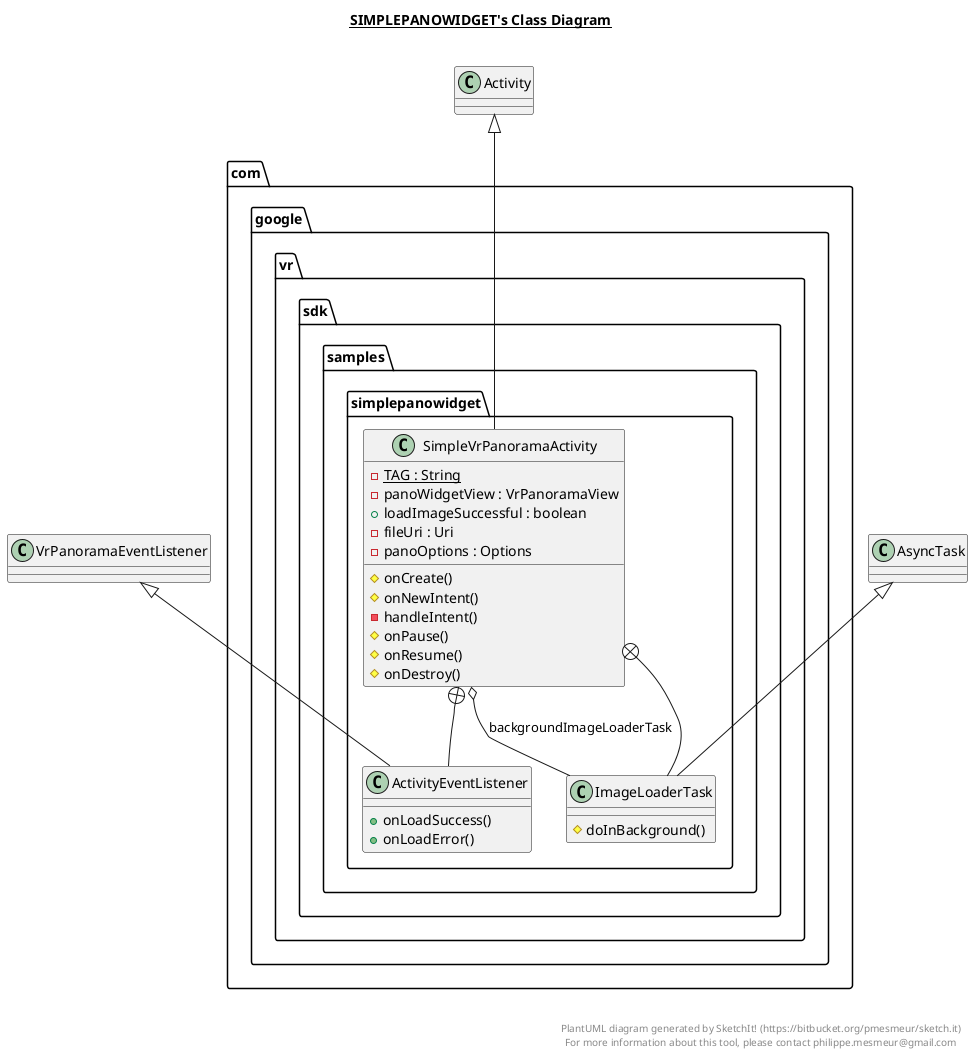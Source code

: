 @startuml

title __SIMPLEPANOWIDGET's Class Diagram__\n

  package com.google.vr.sdk.samples.simplepanowidget {
    class SimpleVrPanoramaActivity {
        {static} - TAG : String
        - panoWidgetView : VrPanoramaView
        + loadImageSuccessful : boolean
        - fileUri : Uri
        - panoOptions : Options
        # onCreate()
        # onNewIntent()
        - handleIntent()
        # onPause()
        # onResume()
        # onDestroy()
    }
  }
  

  package com.google.vr.sdk.samples.simplepanowidget {
    class ImageLoaderTask {
        # doInBackground()
    }
  }
  

  package com.google.vr.sdk.samples.simplepanowidget {
    class ActivityEventListener {
        + onLoadSuccess()
        + onLoadError()
    }
  }
  

  SimpleVrPanoramaActivity -up-|> Activity
  SimpleVrPanoramaActivity o-- ImageLoaderTask : backgroundImageLoaderTask
  SimpleVrPanoramaActivity +-down- ImageLoaderTask
  SimpleVrPanoramaActivity +-down- ActivityEventListener
  ImageLoaderTask -up-|> AsyncTask
  ActivityEventListener -up-|> VrPanoramaEventListener


right footer


PlantUML diagram generated by SketchIt! (https://bitbucket.org/pmesmeur/sketch.it)
For more information about this tool, please contact philippe.mesmeur@gmail.com
endfooter

@enduml
